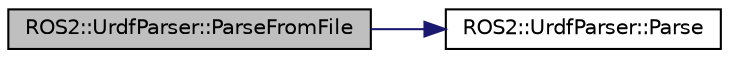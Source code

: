 digraph "ROS2::UrdfParser::ParseFromFile"
{
 // LATEX_PDF_SIZE
  edge [fontname="Helvetica",fontsize="10",labelfontname="Helvetica",labelfontsize="10"];
  node [fontname="Helvetica",fontsize="10",shape=record];
  rankdir="LR";
  Node1 [label="ROS2::UrdfParser::ParseFromFile",height=0.2,width=0.4,color="black", fillcolor="grey75", style="filled", fontcolor="black",tooltip=" "];
  Node1 -> Node2 [color="midnightblue",fontsize="10",style="solid",fontname="Helvetica"];
  Node2 [label="ROS2::UrdfParser::Parse",height=0.2,width=0.4,color="black", fillcolor="white", style="filled",URL="$class_r_o_s2_1_1_urdf_parser.html#a32099baa2841ad31f9e1e1c3cf9b4dd3",tooltip=" "];
}
